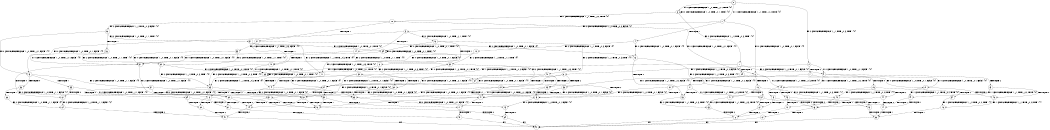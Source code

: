 digraph BCG {
size = "7, 10.5";
center = TRUE;
node [shape = circle];
0 [peripheries = 2];
0 -> 1 [label = "EX !1 !ATOMIC_EXCH_BRANCH (1, +1, TRUE, +0, 2, TRUE) !{0}"];
0 -> 2 [label = "EX !2 !ATOMIC_EXCH_BRANCH (1, +1, TRUE, +0, 3, TRUE) !{0}"];
0 -> 3 [label = "EX !0 !ATOMIC_EXCH_BRANCH (1, +0, TRUE, +0, 1, TRUE) !{0}"];
1 -> 4 [label = "TERMINATE !1"];
1 -> 5 [label = "EX !2 !ATOMIC_EXCH_BRANCH (1, +1, TRUE, +0, 3, FALSE) !{0}"];
1 -> 6 [label = "EX !0 !ATOMIC_EXCH_BRANCH (1, +0, TRUE, +0, 1, FALSE) !{0}"];
2 -> 7 [label = "TERMINATE !2"];
2 -> 8 [label = "EX !1 !ATOMIC_EXCH_BRANCH (1, +1, TRUE, +0, 2, FALSE) !{0}"];
2 -> 9 [label = "EX !0 !ATOMIC_EXCH_BRANCH (1, +0, TRUE, +0, 1, FALSE) !{0}"];
3 -> 10 [label = "EX !1 !ATOMIC_EXCH_BRANCH (1, +1, TRUE, +0, 2, TRUE) !{0}"];
3 -> 11 [label = "EX !2 !ATOMIC_EXCH_BRANCH (1, +1, TRUE, +0, 3, TRUE) !{0}"];
3 -> 3 [label = "EX !0 !ATOMIC_EXCH_BRANCH (1, +0, TRUE, +0, 1, TRUE) !{0}"];
4 -> 12 [label = "EX !2 !ATOMIC_EXCH_BRANCH (1, +1, TRUE, +0, 3, FALSE) !{0}"];
4 -> 13 [label = "EX !0 !ATOMIC_EXCH_BRANCH (1, +0, TRUE, +0, 1, FALSE) !{0}"];
5 -> 14 [label = "TERMINATE !1"];
5 -> 15 [label = "EX !0 !ATOMIC_EXCH_BRANCH (1, +0, TRUE, +0, 1, FALSE) !{0}"];
5 -> 16 [label = "EX !2 !ATOMIC_EXCH_BRANCH (1, +0, TRUE, +1, 1, TRUE) !{0}"];
6 -> 17 [label = "TERMINATE !1"];
6 -> 18 [label = "TERMINATE !0"];
6 -> 19 [label = "EX !2 !ATOMIC_EXCH_BRANCH (1, +1, TRUE, +0, 3, TRUE) !{0}"];
7 -> 20 [label = "EX !1 !ATOMIC_EXCH_BRANCH (1, +1, TRUE, +0, 2, FALSE) !{0}"];
7 -> 21 [label = "EX !0 !ATOMIC_EXCH_BRANCH (1, +0, TRUE, +0, 1, FALSE) !{0}"];
8 -> 22 [label = "TERMINATE !1"];
8 -> 23 [label = "TERMINATE !2"];
8 -> 24 [label = "EX !0 !ATOMIC_EXCH_BRANCH (1, +0, TRUE, +0, 1, FALSE) !{0}"];
9 -> 25 [label = "TERMINATE !2"];
9 -> 26 [label = "TERMINATE !0"];
9 -> 19 [label = "EX !1 !ATOMIC_EXCH_BRANCH (1, +1, TRUE, +0, 2, TRUE) !{0}"];
10 -> 27 [label = "TERMINATE !1"];
10 -> 28 [label = "EX !2 !ATOMIC_EXCH_BRANCH (1, +1, TRUE, +0, 3, FALSE) !{0}"];
10 -> 6 [label = "EX !0 !ATOMIC_EXCH_BRANCH (1, +0, TRUE, +0, 1, FALSE) !{0}"];
11 -> 29 [label = "TERMINATE !2"];
11 -> 30 [label = "EX !1 !ATOMIC_EXCH_BRANCH (1, +1, TRUE, +0, 2, FALSE) !{0}"];
11 -> 9 [label = "EX !0 !ATOMIC_EXCH_BRANCH (1, +0, TRUE, +0, 1, FALSE) !{0}"];
12 -> 31 [label = "EX !0 !ATOMIC_EXCH_BRANCH (1, +0, TRUE, +0, 1, FALSE) !{0}"];
12 -> 32 [label = "EX !2 !ATOMIC_EXCH_BRANCH (1, +0, TRUE, +1, 1, TRUE) !{0}"];
13 -> 33 [label = "TERMINATE !0"];
13 -> 34 [label = "EX !2 !ATOMIC_EXCH_BRANCH (1, +1, TRUE, +0, 3, TRUE) !{0}"];
14 -> 31 [label = "EX !0 !ATOMIC_EXCH_BRANCH (1, +0, TRUE, +0, 1, FALSE) !{0}"];
14 -> 32 [label = "EX !2 !ATOMIC_EXCH_BRANCH (1, +0, TRUE, +1, 1, TRUE) !{0}"];
15 -> 35 [label = "TERMINATE !1"];
15 -> 36 [label = "TERMINATE !0"];
15 -> 37 [label = "EX !2 !ATOMIC_EXCH_BRANCH (1, +0, TRUE, +1, 1, FALSE) !{0}"];
16 -> 38 [label = "TERMINATE !1"];
16 -> 39 [label = "EX !0 !ATOMIC_EXCH_BRANCH (1, +0, TRUE, +0, 1, TRUE) !{0}"];
16 -> 40 [label = "EX !2 !ATOMIC_EXCH_BRANCH (1, +1, TRUE, +0, 3, TRUE) !{0}"];
17 -> 33 [label = "TERMINATE !0"];
17 -> 34 [label = "EX !2 !ATOMIC_EXCH_BRANCH (1, +1, TRUE, +0, 3, TRUE) !{0}"];
18 -> 41 [label = "TERMINATE !1"];
18 -> 42 [label = "EX !2 !ATOMIC_EXCH_BRANCH (1, +1, TRUE, +0, 3, TRUE) !{1}"];
19 -> 43 [label = "TERMINATE !1"];
19 -> 44 [label = "TERMINATE !2"];
19 -> 45 [label = "TERMINATE !0"];
20 -> 46 [label = "TERMINATE !1"];
20 -> 47 [label = "EX !0 !ATOMIC_EXCH_BRANCH (1, +0, TRUE, +0, 1, FALSE) !{0}"];
21 -> 48 [label = "TERMINATE !0"];
21 -> 49 [label = "EX !1 !ATOMIC_EXCH_BRANCH (1, +1, TRUE, +0, 2, TRUE) !{0}"];
22 -> 46 [label = "TERMINATE !2"];
22 -> 50 [label = "EX !0 !ATOMIC_EXCH_BRANCH (1, +0, TRUE, +0, 1, FALSE) !{0}"];
23 -> 46 [label = "TERMINATE !1"];
23 -> 47 [label = "EX !0 !ATOMIC_EXCH_BRANCH (1, +0, TRUE, +0, 1, FALSE) !{0}"];
24 -> 51 [label = "TERMINATE !1"];
24 -> 52 [label = "TERMINATE !2"];
24 -> 53 [label = "TERMINATE !0"];
25 -> 48 [label = "TERMINATE !0"];
25 -> 49 [label = "EX !1 !ATOMIC_EXCH_BRANCH (1, +1, TRUE, +0, 2, TRUE) !{0}"];
26 -> 54 [label = "TERMINATE !2"];
26 -> 42 [label = "EX !1 !ATOMIC_EXCH_BRANCH (1, +1, TRUE, +0, 2, TRUE) !{1}"];
27 -> 55 [label = "EX !2 !ATOMIC_EXCH_BRANCH (1, +1, TRUE, +0, 3, FALSE) !{0}"];
27 -> 13 [label = "EX !0 !ATOMIC_EXCH_BRANCH (1, +0, TRUE, +0, 1, FALSE) !{0}"];
28 -> 56 [label = "TERMINATE !1"];
28 -> 57 [label = "EX !2 !ATOMIC_EXCH_BRANCH (1, +0, TRUE, +1, 1, TRUE) !{0}"];
28 -> 15 [label = "EX !0 !ATOMIC_EXCH_BRANCH (1, +0, TRUE, +0, 1, FALSE) !{0}"];
29 -> 58 [label = "EX !1 !ATOMIC_EXCH_BRANCH (1, +1, TRUE, +0, 2, FALSE) !{0}"];
29 -> 21 [label = "EX !0 !ATOMIC_EXCH_BRANCH (1, +0, TRUE, +0, 1, FALSE) !{0}"];
30 -> 59 [label = "TERMINATE !1"];
30 -> 60 [label = "TERMINATE !2"];
30 -> 24 [label = "EX !0 !ATOMIC_EXCH_BRANCH (1, +0, TRUE, +0, 1, FALSE) !{0}"];
31 -> 61 [label = "TERMINATE !0"];
31 -> 62 [label = "EX !2 !ATOMIC_EXCH_BRANCH (1, +0, TRUE, +1, 1, FALSE) !{0}"];
32 -> 63 [label = "EX !0 !ATOMIC_EXCH_BRANCH (1, +0, TRUE, +0, 1, TRUE) !{0}"];
32 -> 64 [label = "EX !2 !ATOMIC_EXCH_BRANCH (1, +1, TRUE, +0, 3, TRUE) !{0}"];
33 -> 65 [label = "EX !2 !ATOMIC_EXCH_BRANCH (1, +1, TRUE, +0, 3, TRUE) !{2}"];
34 -> 66 [label = "TERMINATE !2"];
34 -> 67 [label = "TERMINATE !0"];
35 -> 61 [label = "TERMINATE !0"];
35 -> 62 [label = "EX !2 !ATOMIC_EXCH_BRANCH (1, +0, TRUE, +1, 1, FALSE) !{0}"];
36 -> 68 [label = "TERMINATE !1"];
36 -> 69 [label = "EX !2 !ATOMIC_EXCH_BRANCH (1, +0, TRUE, +1, 1, FALSE) !{1}"];
37 -> 51 [label = "TERMINATE !1"];
37 -> 52 [label = "TERMINATE !2"];
37 -> 53 [label = "TERMINATE !0"];
38 -> 63 [label = "EX !0 !ATOMIC_EXCH_BRANCH (1, +0, TRUE, +0, 1, TRUE) !{0}"];
38 -> 64 [label = "EX !2 !ATOMIC_EXCH_BRANCH (1, +1, TRUE, +0, 3, TRUE) !{0}"];
39 -> 70 [label = "TERMINATE !1"];
39 -> 71 [label = "EX !2 !ATOMIC_EXCH_BRANCH (1, +1, TRUE, +0, 3, TRUE) !{0}"];
39 -> 39 [label = "EX !0 !ATOMIC_EXCH_BRANCH (1, +0, TRUE, +0, 1, TRUE) !{0}"];
40 -> 22 [label = "TERMINATE !1"];
40 -> 23 [label = "TERMINATE !2"];
40 -> 24 [label = "EX !0 !ATOMIC_EXCH_BRANCH (1, +0, TRUE, +0, 1, FALSE) !{0}"];
41 -> 65 [label = "EX !2 !ATOMIC_EXCH_BRANCH (1, +1, TRUE, +0, 3, TRUE) !{2}"];
42 -> 72 [label = "TERMINATE !1"];
42 -> 73 [label = "TERMINATE !2"];
43 -> 66 [label = "TERMINATE !2"];
43 -> 67 [label = "TERMINATE !0"];
44 -> 66 [label = "TERMINATE !1"];
44 -> 74 [label = "TERMINATE !0"];
45 -> 72 [label = "TERMINATE !1"];
45 -> 73 [label = "TERMINATE !2"];
46 -> 75 [label = "EX !0 !ATOMIC_EXCH_BRANCH (1, +0, TRUE, +0, 1, FALSE) !{0}"];
47 -> 76 [label = "TERMINATE !1"];
47 -> 77 [label = "TERMINATE !0"];
48 -> 78 [label = "EX !1 !ATOMIC_EXCH_BRANCH (1, +1, TRUE, +0, 2, TRUE) !{1}"];
49 -> 66 [label = "TERMINATE !1"];
49 -> 74 [label = "TERMINATE !0"];
50 -> 76 [label = "TERMINATE !2"];
50 -> 79 [label = "TERMINATE !0"];
51 -> 76 [label = "TERMINATE !2"];
51 -> 79 [label = "TERMINATE !0"];
52 -> 76 [label = "TERMINATE !1"];
52 -> 77 [label = "TERMINATE !0"];
53 -> 80 [label = "TERMINATE !1"];
53 -> 81 [label = "TERMINATE !2"];
54 -> 78 [label = "EX !1 !ATOMIC_EXCH_BRANCH (1, +1, TRUE, +0, 2, TRUE) !{1}"];
55 -> 82 [label = "EX !2 !ATOMIC_EXCH_BRANCH (1, +0, TRUE, +1, 1, TRUE) !{0}"];
55 -> 31 [label = "EX !0 !ATOMIC_EXCH_BRANCH (1, +0, TRUE, +0, 1, FALSE) !{0}"];
56 -> 82 [label = "EX !2 !ATOMIC_EXCH_BRANCH (1, +0, TRUE, +1, 1, TRUE) !{0}"];
56 -> 31 [label = "EX !0 !ATOMIC_EXCH_BRANCH (1, +0, TRUE, +0, 1, FALSE) !{0}"];
57 -> 70 [label = "TERMINATE !1"];
57 -> 71 [label = "EX !2 !ATOMIC_EXCH_BRANCH (1, +1, TRUE, +0, 3, TRUE) !{0}"];
57 -> 39 [label = "EX !0 !ATOMIC_EXCH_BRANCH (1, +0, TRUE, +0, 1, TRUE) !{0}"];
58 -> 83 [label = "TERMINATE !1"];
58 -> 47 [label = "EX !0 !ATOMIC_EXCH_BRANCH (1, +0, TRUE, +0, 1, FALSE) !{0}"];
59 -> 83 [label = "TERMINATE !2"];
59 -> 50 [label = "EX !0 !ATOMIC_EXCH_BRANCH (1, +0, TRUE, +0, 1, FALSE) !{0}"];
60 -> 83 [label = "TERMINATE !1"];
60 -> 47 [label = "EX !0 !ATOMIC_EXCH_BRANCH (1, +0, TRUE, +0, 1, FALSE) !{0}"];
61 -> 84 [label = "EX !2 !ATOMIC_EXCH_BRANCH (1, +0, TRUE, +1, 1, FALSE) !{2}"];
62 -> 76 [label = "TERMINATE !2"];
62 -> 79 [label = "TERMINATE !0"];
63 -> 85 [label = "EX !2 !ATOMIC_EXCH_BRANCH (1, +1, TRUE, +0, 3, TRUE) !{0}"];
63 -> 63 [label = "EX !0 !ATOMIC_EXCH_BRANCH (1, +0, TRUE, +0, 1, TRUE) !{0}"];
64 -> 46 [label = "TERMINATE !2"];
64 -> 50 [label = "EX !0 !ATOMIC_EXCH_BRANCH (1, +0, TRUE, +0, 1, FALSE) !{0}"];
65 -> 86 [label = "TERMINATE !2"];
66 -> 87 [label = "TERMINATE !0"];
67 -> 86 [label = "TERMINATE !2"];
68 -> 84 [label = "EX !2 !ATOMIC_EXCH_BRANCH (1, +0, TRUE, +1, 1, FALSE) !{2}"];
69 -> 80 [label = "TERMINATE !1"];
69 -> 81 [label = "TERMINATE !2"];
70 -> 85 [label = "EX !2 !ATOMIC_EXCH_BRANCH (1, +1, TRUE, +0, 3, TRUE) !{0}"];
70 -> 63 [label = "EX !0 !ATOMIC_EXCH_BRANCH (1, +0, TRUE, +0, 1, TRUE) !{0}"];
71 -> 59 [label = "TERMINATE !1"];
71 -> 60 [label = "TERMINATE !2"];
71 -> 24 [label = "EX !0 !ATOMIC_EXCH_BRANCH (1, +0, TRUE, +0, 1, FALSE) !{0}"];
72 -> 86 [label = "TERMINATE !2"];
73 -> 88 [label = "TERMINATE !1"];
74 -> 88 [label = "TERMINATE !1"];
75 -> 89 [label = "TERMINATE !0"];
76 -> 89 [label = "TERMINATE !0"];
77 -> 90 [label = "TERMINATE !1"];
78 -> 88 [label = "TERMINATE !1"];
79 -> 91 [label = "TERMINATE !2"];
80 -> 91 [label = "TERMINATE !2"];
81 -> 90 [label = "TERMINATE !1"];
82 -> 85 [label = "EX !2 !ATOMIC_EXCH_BRANCH (1, +1, TRUE, +0, 3, TRUE) !{0}"];
82 -> 63 [label = "EX !0 !ATOMIC_EXCH_BRANCH (1, +0, TRUE, +0, 1, TRUE) !{0}"];
83 -> 75 [label = "EX !0 !ATOMIC_EXCH_BRANCH (1, +0, TRUE, +0, 1, FALSE) !{0}"];
84 -> 91 [label = "TERMINATE !2"];
85 -> 83 [label = "TERMINATE !2"];
85 -> 50 [label = "EX !0 !ATOMIC_EXCH_BRANCH (1, +0, TRUE, +0, 1, FALSE) !{0}"];
86 -> 92 [label = "exit"];
87 -> 92 [label = "exit"];
88 -> 92 [label = "exit"];
89 -> 92 [label = "exit"];
90 -> 92 [label = "exit"];
91 -> 92 [label = "exit"];
}
